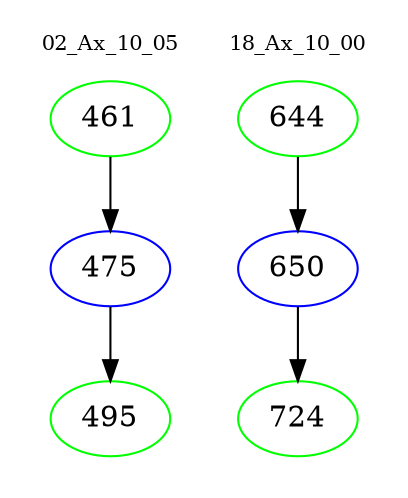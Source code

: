 digraph{
subgraph cluster_0 {
color = white
label = "02_Ax_10_05";
fontsize=10;
T0_461 [label="461", color="green"]
T0_461 -> T0_475 [color="black"]
T0_475 [label="475", color="blue"]
T0_475 -> T0_495 [color="black"]
T0_495 [label="495", color="green"]
}
subgraph cluster_1 {
color = white
label = "18_Ax_10_00";
fontsize=10;
T1_644 [label="644", color="green"]
T1_644 -> T1_650 [color="black"]
T1_650 [label="650", color="blue"]
T1_650 -> T1_724 [color="black"]
T1_724 [label="724", color="green"]
}
}
